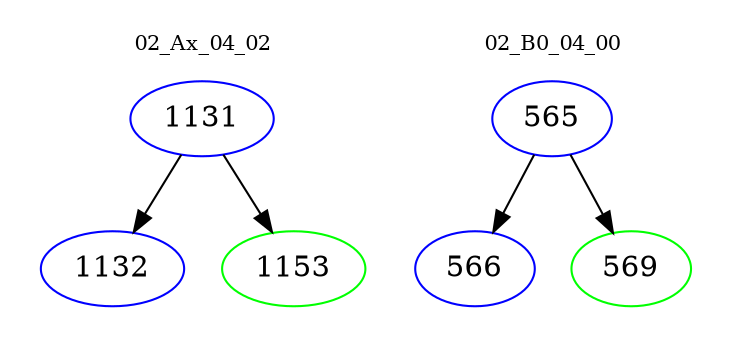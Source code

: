 digraph{
subgraph cluster_0 {
color = white
label = "02_Ax_04_02";
fontsize=10;
T0_1131 [label="1131", color="blue"]
T0_1131 -> T0_1132 [color="black"]
T0_1132 [label="1132", color="blue"]
T0_1131 -> T0_1153 [color="black"]
T0_1153 [label="1153", color="green"]
}
subgraph cluster_1 {
color = white
label = "02_B0_04_00";
fontsize=10;
T1_565 [label="565", color="blue"]
T1_565 -> T1_566 [color="black"]
T1_566 [label="566", color="blue"]
T1_565 -> T1_569 [color="black"]
T1_569 [label="569", color="green"]
}
}
